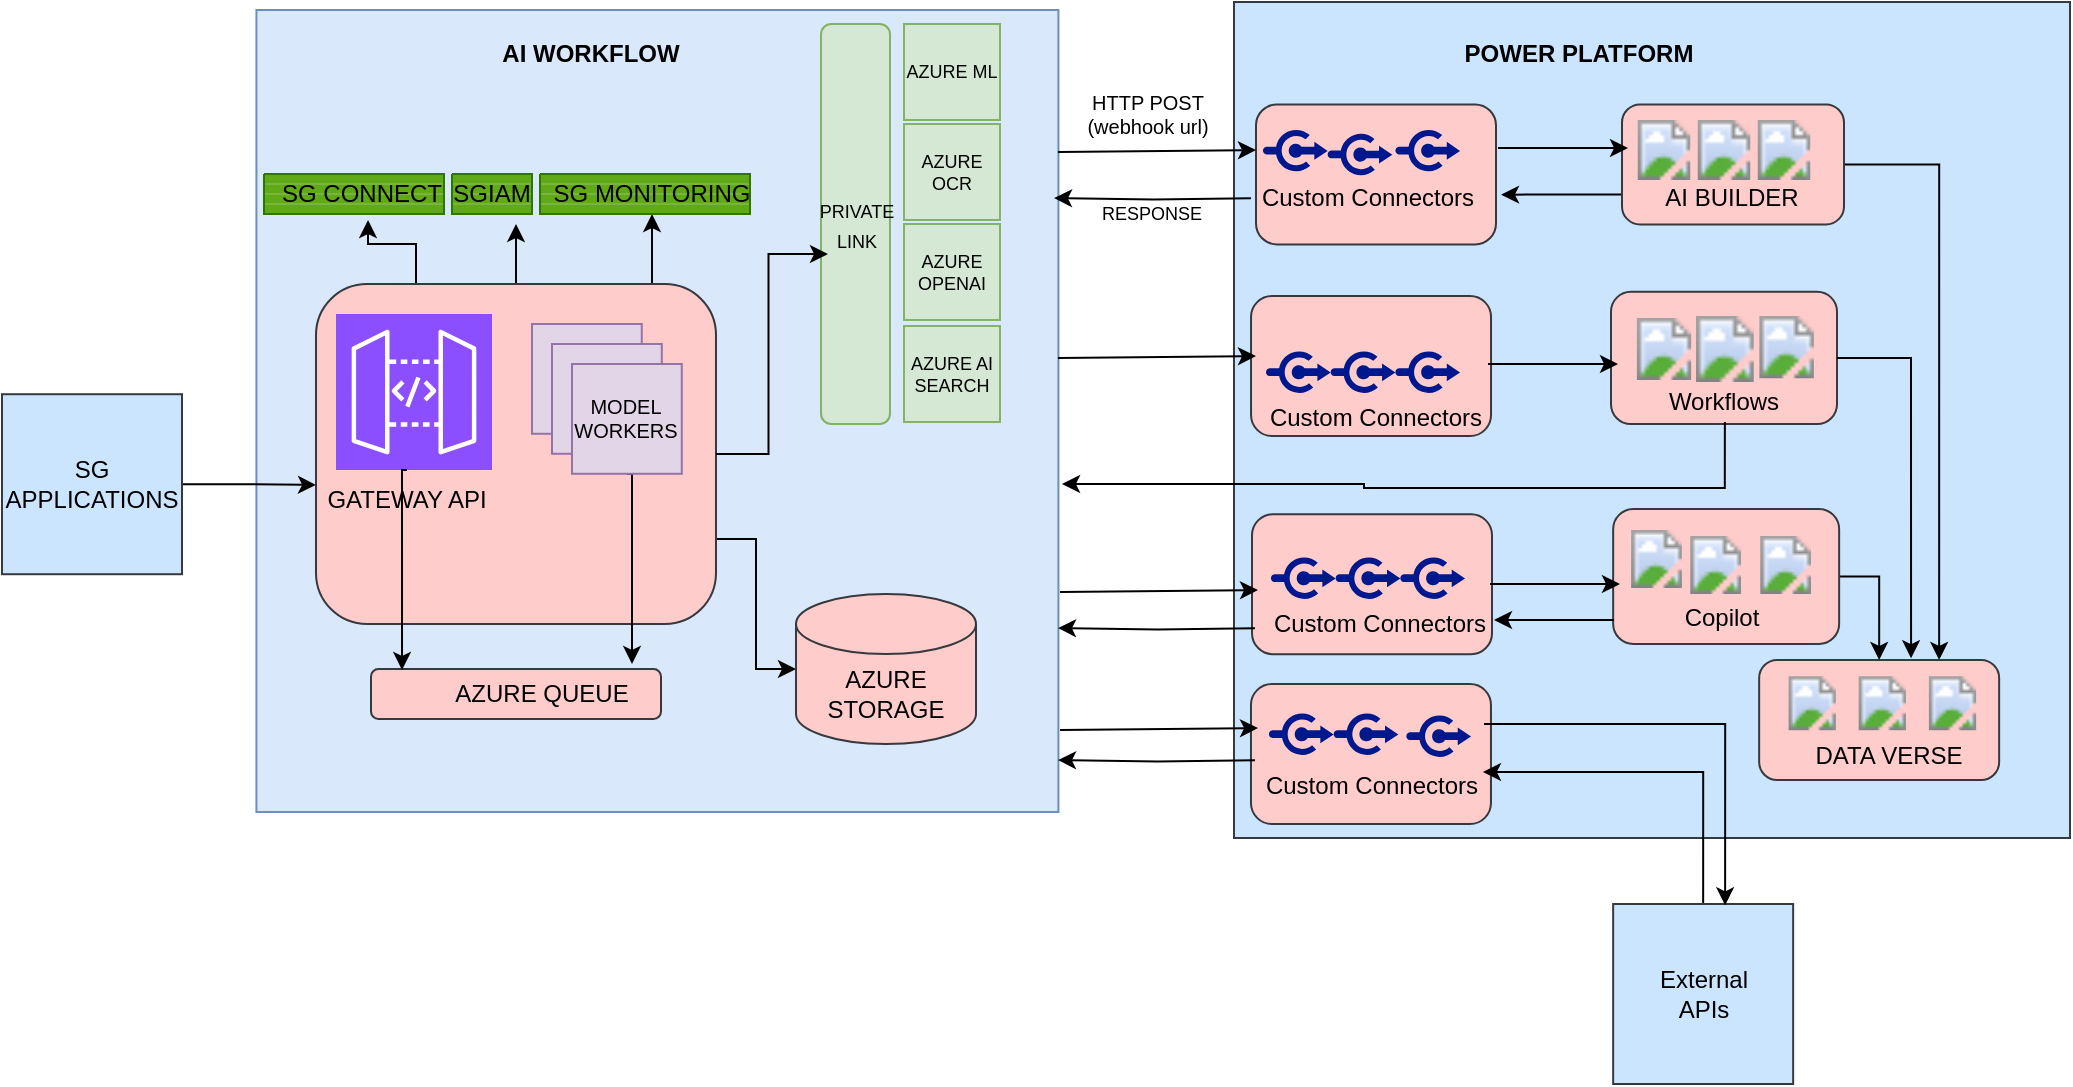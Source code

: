 <mxfile version="26.2.12">
  <diagram name="Page-1" id="-ZEGbbb4KFgpcQj7vi7V">
    <mxGraphModel dx="1019" dy="567" grid="1" gridSize="10" guides="1" tooltips="1" connect="1" arrows="1" fold="1" page="1" pageScale="1" pageWidth="850" pageHeight="1100" math="0" shadow="0">
      <root>
        <mxCell id="0" />
        <mxCell id="1" parent="0" />
        <mxCell id="Of06rXtQwyT8jazibSlD-1" value="" style="whiteSpace=wrap;html=1;aspect=fixed;fillColor=#dae8fc;strokeColor=#6c8ebf;" vertex="1" parent="1">
          <mxGeometry x="137.21" y="43" width="401" height="401" as="geometry" />
        </mxCell>
        <mxCell id="Of06rXtQwyT8jazibSlD-2" value="" style="whiteSpace=wrap;html=1;aspect=fixed;fillColor=#cce5ff;strokeColor=#36393d;" vertex="1" parent="1">
          <mxGeometry x="626" y="39" width="418" height="418" as="geometry" />
        </mxCell>
        <mxCell id="Of06rXtQwyT8jazibSlD-12" value="" style="rounded=1;whiteSpace=wrap;html=1;fillColor=#ffcccc;strokeColor=#36393d;" vertex="1" parent="1">
          <mxGeometry x="814.5" y="183.9" width="113" height="66.1" as="geometry" />
        </mxCell>
        <mxCell id="Of06rXtQwyT8jazibSlD-13" value="" style="image;aspect=fixed;html=1;points=[];align=center;fontSize=12;image=img/lib/azure2/power_platform/PowerAutomate.svg;" vertex="1" parent="1">
          <mxGeometry x="821.43" y="197" width="39.15" height="31" as="geometry" />
        </mxCell>
        <mxCell id="Of06rXtQwyT8jazibSlD-170" style="edgeStyle=orthogonalEdgeStyle;rounded=0;orthogonalLoop=1;jettySize=auto;html=1;exitX=0.5;exitY=1;exitDx=0;exitDy=0;" edge="1" parent="1" source="Of06rXtQwyT8jazibSlD-14">
          <mxGeometry relative="1" as="geometry">
            <mxPoint x="540.0" y="280.0" as="targetPoint" />
            <Array as="points">
              <mxPoint x="871" y="282" />
              <mxPoint x="691" y="282" />
              <mxPoint x="691" y="280" />
            </Array>
          </mxGeometry>
        </mxCell>
        <mxCell id="Of06rXtQwyT8jazibSlD-14" value="Workflows" style="text;html=1;align=center;verticalAlign=middle;whiteSpace=wrap;rounded=0;" vertex="1" parent="1">
          <mxGeometry x="841.43" y="229" width="60" height="20" as="geometry" />
        </mxCell>
        <mxCell id="Of06rXtQwyT8jazibSlD-15" value="" style="image;aspect=fixed;html=1;points=[];align=center;fontSize=12;image=img/lib/azure2/power_platform/PowerAutomate.svg;" vertex="1" parent="1">
          <mxGeometry x="850.6" y="196" width="41.67" height="33" as="geometry" />
        </mxCell>
        <mxCell id="Of06rXtQwyT8jazibSlD-16" value="" style="image;aspect=fixed;html=1;points=[];align=center;fontSize=12;image=img/lib/azure2/power_platform/PowerAutomate.svg;" vertex="1" parent="1">
          <mxGeometry x="882.65" y="196" width="39.31" height="31.13" as="geometry" />
        </mxCell>
        <mxCell id="Of06rXtQwyT8jazibSlD-17" value="" style="rounded=1;whiteSpace=wrap;html=1;fillColor=#ffcccc;strokeColor=#36393d;" vertex="1" parent="1">
          <mxGeometry x="634.52" y="186" width="120" height="70" as="geometry" />
        </mxCell>
        <mxCell id="Of06rXtQwyT8jazibSlD-19" value="POWER PLATFORM" style="text;html=1;align=center;verticalAlign=middle;whiteSpace=wrap;rounded=0;fontStyle=1" vertex="1" parent="1">
          <mxGeometry x="735.58" y="50" width="125" height="30" as="geometry" />
        </mxCell>
        <mxCell id="Of06rXtQwyT8jazibSlD-25" value="Custom Connectors" style="text;html=1;align=center;verticalAlign=middle;whiteSpace=wrap;rounded=0;" vertex="1" parent="1">
          <mxGeometry x="642" y="232.45" width="110" height="30" as="geometry" />
        </mxCell>
        <mxCell id="Of06rXtQwyT8jazibSlD-26" value="" style="sketch=0;aspect=fixed;pointerEvents=1;shadow=0;dashed=0;html=1;strokeColor=none;labelPosition=center;verticalLabelPosition=bottom;verticalAlign=top;align=center;fillColor=#00188D;shape=mxgraph.mscae.enterprise.connectors" vertex="1" parent="1">
          <mxGeometry x="642" y="213.11" width="32.35" height="22" as="geometry" />
        </mxCell>
        <mxCell id="Of06rXtQwyT8jazibSlD-27" value="" style="sketch=0;aspect=fixed;pointerEvents=1;shadow=0;dashed=0;html=1;strokeColor=none;labelPosition=center;verticalLabelPosition=bottom;verticalAlign=top;align=center;fillColor=#00188D;shape=mxgraph.mscae.enterprise.connectors" vertex="1" parent="1">
          <mxGeometry x="674.35" y="213.11" width="32.35" height="22" as="geometry" />
        </mxCell>
        <mxCell id="Of06rXtQwyT8jazibSlD-28" value="" style="sketch=0;aspect=fixed;pointerEvents=1;shadow=0;dashed=0;html=1;strokeColor=none;labelPosition=center;verticalLabelPosition=bottom;verticalAlign=top;align=center;fillColor=#00188D;shape=mxgraph.mscae.enterprise.connectors" vertex="1" parent="1">
          <mxGeometry x="706.7" y="213.11" width="32.35" height="22" as="geometry" />
        </mxCell>
        <mxCell id="Of06rXtQwyT8jazibSlD-29" value="AI WORKFLOW" style="text;html=1;align=center;verticalAlign=middle;whiteSpace=wrap;rounded=0;fontStyle=1" vertex="1" parent="1">
          <mxGeometry x="242" y="50" width="125" height="30" as="geometry" />
        </mxCell>
        <mxCell id="Of06rXtQwyT8jazibSlD-49" style="edgeStyle=orthogonalEdgeStyle;rounded=0;orthogonalLoop=1;jettySize=auto;html=1;exitX=0.5;exitY=0;exitDx=0;exitDy=0;entryX=0.5;entryY=1;entryDx=0;entryDy=0;" edge="1" parent="1">
          <mxGeometry relative="1" as="geometry">
            <mxPoint x="279" y="180" as="sourcePoint" />
            <mxPoint x="267" y="150" as="targetPoint" />
          </mxGeometry>
        </mxCell>
        <mxCell id="Of06rXtQwyT8jazibSlD-69" style="edgeStyle=orthogonalEdgeStyle;rounded=0;orthogonalLoop=1;jettySize=auto;html=1;exitX=1;exitY=0.75;exitDx=0;exitDy=0;" edge="1" parent="1" source="Of06rXtQwyT8jazibSlD-32" target="Of06rXtQwyT8jazibSlD-33">
          <mxGeometry relative="1" as="geometry" />
        </mxCell>
        <mxCell id="Of06rXtQwyT8jazibSlD-127" style="edgeStyle=orthogonalEdgeStyle;rounded=0;orthogonalLoop=1;jettySize=auto;html=1;exitX=0.25;exitY=0;exitDx=0;exitDy=0;entryX=0.578;entryY=1.15;entryDx=0;entryDy=0;entryPerimeter=0;" edge="1" parent="1" source="Of06rXtQwyT8jazibSlD-32" target="Of06rXtQwyT8jazibSlD-34">
          <mxGeometry relative="1" as="geometry" />
        </mxCell>
        <mxCell id="Of06rXtQwyT8jazibSlD-128" style="edgeStyle=orthogonalEdgeStyle;rounded=0;orthogonalLoop=1;jettySize=auto;html=1;exitX=0.75;exitY=0;exitDx=0;exitDy=0;entryX=0.5;entryY=1;entryDx=0;entryDy=0;" edge="1" parent="1" source="Of06rXtQwyT8jazibSlD-32" target="Of06rXtQwyT8jazibSlD-45">
          <mxGeometry relative="1" as="geometry" />
        </mxCell>
        <mxCell id="Of06rXtQwyT8jazibSlD-32" value="" style="rounded=1;whiteSpace=wrap;html=1;fillColor=#ffcccc;strokeColor=#36393d;" vertex="1" parent="1">
          <mxGeometry x="167" y="180" width="200" height="170" as="geometry" />
        </mxCell>
        <mxCell id="Of06rXtQwyT8jazibSlD-33" value="" style="shape=cylinder3;whiteSpace=wrap;html=1;boundedLbl=1;backgroundOutline=1;size=15;fillColor=#ffcccc;strokeColor=#36393d;" vertex="1" parent="1">
          <mxGeometry x="407" y="335" width="90" height="75" as="geometry" />
        </mxCell>
        <mxCell id="Of06rXtQwyT8jazibSlD-34" value="" style="verticalLabelPosition=bottom;verticalAlign=top;html=1;shape=mxgraph.basic.patternFillRect;fillStyle=hor;step=5;fillStrokeWidth=0.2;fillStrokeColor=#dddddd;fillColor=#60a917;fontColor=#ffffff;strokeColor=#2D7600;" vertex="1" parent="1">
          <mxGeometry x="141" y="125" width="90" height="20" as="geometry" />
        </mxCell>
        <mxCell id="Of06rXtQwyT8jazibSlD-35" value="" style="verticalLabelPosition=bottom;verticalAlign=top;html=1;shape=mxgraph.basic.patternFillRect;fillStyle=hor;step=5;fillStrokeWidth=0.2;fillStrokeColor=#dddddd;fillColor=#60a917;fontColor=#ffffff;strokeColor=#2D7600;" vertex="1" parent="1">
          <mxGeometry x="235" y="125" width="40" height="20" as="geometry" />
        </mxCell>
        <mxCell id="Of06rXtQwyT8jazibSlD-36" value="" style="verticalLabelPosition=bottom;verticalAlign=top;html=1;shape=mxgraph.basic.patternFillRect;fillStyle=hor;step=5;fillStrokeWidth=0.2;fillStrokeColor=#dddddd;fillColor=#60a917;fontColor=#ffffff;strokeColor=#2D7600;" vertex="1" parent="1">
          <mxGeometry x="279" y="125" width="105" height="20" as="geometry" />
        </mxCell>
        <mxCell id="Of06rXtQwyT8jazibSlD-37" value="" style="sketch=0;points=[[0,0,0],[0.25,0,0],[0.5,0,0],[0.75,0,0],[1,0,0],[0,1,0],[0.25,1,0],[0.5,1,0],[0.75,1,0],[1,1,0],[0,0.25,0],[0,0.5,0],[0,0.75,0],[1,0.25,0],[1,0.5,0],[1,0.75,0]];outlineConnect=0;fontColor=#232F3E;fillColor=#8C4FFF;strokeColor=#ffffff;dashed=0;verticalLabelPosition=bottom;verticalAlign=top;align=center;html=1;fontSize=12;fontStyle=0;aspect=fixed;shape=mxgraph.aws4.resourceIcon;resIcon=mxgraph.aws4.api_gateway;" vertex="1" parent="1">
          <mxGeometry x="177" y="195" width="78" height="78" as="geometry" />
        </mxCell>
        <mxCell id="Of06rXtQwyT8jazibSlD-38" value="AZURE STORAGE" style="text;html=1;align=center;verticalAlign=middle;whiteSpace=wrap;rounded=0;" vertex="1" parent="1">
          <mxGeometry x="422" y="370" width="60" height="30" as="geometry" />
        </mxCell>
        <mxCell id="Of06rXtQwyT8jazibSlD-40" value="" style="rounded=1;whiteSpace=wrap;html=1;fillColor=#ffcccc;strokeColor=#36393d;" vertex="1" parent="1">
          <mxGeometry x="194.5" y="372.5" width="145" height="25" as="geometry" />
        </mxCell>
        <mxCell id="Of06rXtQwyT8jazibSlD-41" value="AZURE QUEUE" style="text;html=1;align=center;verticalAlign=middle;whiteSpace=wrap;rounded=0;" vertex="1" parent="1">
          <mxGeometry x="235" y="370" width="90" height="30" as="geometry" />
        </mxCell>
        <mxCell id="Of06rXtQwyT8jazibSlD-42" value="GATEWAY API" style="text;html=1;align=center;verticalAlign=middle;whiteSpace=wrap;rounded=0;" vertex="1" parent="1">
          <mxGeometry x="167" y="273" width="91" height="30" as="geometry" />
        </mxCell>
        <mxCell id="Of06rXtQwyT8jazibSlD-43" value="SG CONNECT" style="text;html=1;align=center;verticalAlign=middle;whiteSpace=wrap;rounded=0;" vertex="1" parent="1">
          <mxGeometry x="145" y="126.25" width="90" height="17.5" as="geometry" />
        </mxCell>
        <mxCell id="Of06rXtQwyT8jazibSlD-44" value="SGIAM" style="text;html=1;align=center;verticalAlign=middle;whiteSpace=wrap;rounded=0;" vertex="1" parent="1">
          <mxGeometry x="225" y="120" width="60" height="30" as="geometry" />
        </mxCell>
        <mxCell id="Of06rXtQwyT8jazibSlD-45" value="SG MONITORING" style="text;html=1;align=center;verticalAlign=middle;whiteSpace=wrap;rounded=0;" vertex="1" parent="1">
          <mxGeometry x="275" y="125.0" width="120" height="20" as="geometry" />
        </mxCell>
        <mxCell id="Of06rXtQwyT8jazibSlD-59" style="edgeStyle=orthogonalEdgeStyle;rounded=0;orthogonalLoop=1;jettySize=auto;html=1;exitX=1;exitY=0.5;exitDx=0;exitDy=0;entryX=0;entryY=0.25;entryDx=0;entryDy=0;" edge="1" parent="1" source="Of06rXtQwyT8jazibSlD-54" target="Of06rXtQwyT8jazibSlD-42">
          <mxGeometry relative="1" as="geometry" />
        </mxCell>
        <mxCell id="Of06rXtQwyT8jazibSlD-54" value="" style="whiteSpace=wrap;html=1;aspect=fixed;fillColor=#cce5ff;strokeColor=#36393d;" vertex="1" parent="1">
          <mxGeometry x="10" y="235.11" width="90" height="90" as="geometry" />
        </mxCell>
        <mxCell id="Of06rXtQwyT8jazibSlD-55" value="SG APPLICATIONS" style="text;html=1;align=center;verticalAlign=middle;whiteSpace=wrap;rounded=0;" vertex="1" parent="1">
          <mxGeometry x="20" y="265.11" width="70" height="30" as="geometry" />
        </mxCell>
        <mxCell id="Of06rXtQwyT8jazibSlD-62" value="" style="whiteSpace=wrap;html=1;aspect=fixed;fillColor=#e1d5e7;strokeColor=#9673a6;" vertex="1" parent="1">
          <mxGeometry x="275" y="200.0" width="54.89" height="54.89" as="geometry" />
        </mxCell>
        <mxCell id="Of06rXtQwyT8jazibSlD-64" value="" style="whiteSpace=wrap;html=1;aspect=fixed;fillColor=#e1d5e7;strokeColor=#9673a6;" vertex="1" parent="1">
          <mxGeometry x="285" y="210.0" width="54.89" height="54.89" as="geometry" />
        </mxCell>
        <mxCell id="Of06rXtQwyT8jazibSlD-68" style="edgeStyle=orthogonalEdgeStyle;rounded=0;orthogonalLoop=1;jettySize=auto;html=1;exitX=0.5;exitY=1;exitDx=0;exitDy=0;entryX=1;entryY=0;entryDx=0;entryDy=0;" edge="1" parent="1" source="Of06rXtQwyT8jazibSlD-65" target="Of06rXtQwyT8jazibSlD-41">
          <mxGeometry relative="1" as="geometry">
            <Array as="points">
              <mxPoint x="325" y="275" />
            </Array>
          </mxGeometry>
        </mxCell>
        <mxCell id="Of06rXtQwyT8jazibSlD-65" value="" style="whiteSpace=wrap;html=1;aspect=fixed;fillColor=#e1d5e7;strokeColor=#9673a6;" vertex="1" parent="1">
          <mxGeometry x="295" y="220.0" width="54.89" height="54.89" as="geometry" />
        </mxCell>
        <mxCell id="Of06rXtQwyT8jazibSlD-66" value="MODEL WORKERS" style="text;html=1;align=center;verticalAlign=middle;whiteSpace=wrap;rounded=0;fontSize=10;" vertex="1" parent="1">
          <mxGeometry x="292.45" y="232.45" width="60" height="30" as="geometry" />
        </mxCell>
        <mxCell id="Of06rXtQwyT8jazibSlD-67" style="edgeStyle=orthogonalEdgeStyle;rounded=0;orthogonalLoop=1;jettySize=auto;html=1;exitX=0.5;exitY=0;exitDx=0;exitDy=0;entryX=0.107;entryY=0.02;entryDx=0;entryDy=0;entryPerimeter=0;" edge="1" parent="1" source="Of06rXtQwyT8jazibSlD-42" target="Of06rXtQwyT8jazibSlD-40">
          <mxGeometry relative="1" as="geometry">
            <Array as="points">
              <mxPoint x="210" y="273" />
            </Array>
          </mxGeometry>
        </mxCell>
        <mxCell id="Of06rXtQwyT8jazibSlD-76" value="HTTP POST&lt;div&gt;(webhook url)&lt;/div&gt;" style="text;html=1;align=center;verticalAlign=middle;whiteSpace=wrap;rounded=0;fontSize=10;" vertex="1" parent="1">
          <mxGeometry x="538.21" y="80" width="90" height="30" as="geometry" />
        </mxCell>
        <mxCell id="Of06rXtQwyT8jazibSlD-156" style="edgeStyle=orthogonalEdgeStyle;rounded=0;orthogonalLoop=1;jettySize=auto;html=1;exitX=1;exitY=0.5;exitDx=0;exitDy=0;entryX=0.75;entryY=0;entryDx=0;entryDy=0;" edge="1" parent="1" source="Of06rXtQwyT8jazibSlD-84" target="Of06rXtQwyT8jazibSlD-89">
          <mxGeometry relative="1" as="geometry" />
        </mxCell>
        <mxCell id="Of06rXtQwyT8jazibSlD-164" style="edgeStyle=orthogonalEdgeStyle;rounded=0;orthogonalLoop=1;jettySize=auto;html=1;exitX=0;exitY=0.75;exitDx=0;exitDy=0;entryX=1.021;entryY=0.645;entryDx=0;entryDy=0;entryPerimeter=0;" edge="1" parent="1" source="Of06rXtQwyT8jazibSlD-84" target="Of06rXtQwyT8jazibSlD-135">
          <mxGeometry relative="1" as="geometry">
            <mxPoint x="770" y="137" as="targetPoint" />
            <Array as="points" />
          </mxGeometry>
        </mxCell>
        <mxCell id="Of06rXtQwyT8jazibSlD-84" value="" style="rounded=1;whiteSpace=wrap;html=1;fillColor=#ffcccc;strokeColor=#36393d;" vertex="1" parent="1">
          <mxGeometry x="820" y="90.21" width="111" height="60" as="geometry" />
        </mxCell>
        <mxCell id="Of06rXtQwyT8jazibSlD-85" value="" style="image;aspect=fixed;html=1;points=[];align=center;fontSize=12;image=img/lib/azure2/power_platform/AIBuilder.svg;" vertex="1" parent="1">
          <mxGeometry x="826" y="98" width="30" height="30" as="geometry" />
        </mxCell>
        <mxCell id="Of06rXtQwyT8jazibSlD-86" value="" style="image;aspect=fixed;html=1;points=[];align=center;fontSize=12;image=img/lib/azure2/power_platform/AIBuilder.svg;" vertex="1" parent="1">
          <mxGeometry x="856" y="98" width="30" height="30" as="geometry" />
        </mxCell>
        <mxCell id="Of06rXtQwyT8jazibSlD-87" value="" style="image;aspect=fixed;html=1;points=[];align=center;fontSize=12;image=img/lib/azure2/power_platform/AIBuilder.svg;" vertex="1" parent="1">
          <mxGeometry x="886" y="98" width="30" height="30" as="geometry" />
        </mxCell>
        <mxCell id="Of06rXtQwyT8jazibSlD-88" value="AI BUILDER" style="text;html=1;align=center;verticalAlign=middle;whiteSpace=wrap;rounded=0;" vertex="1" parent="1">
          <mxGeometry x="840.08" y="122.16" width="70.42" height="30" as="geometry" />
        </mxCell>
        <mxCell id="Of06rXtQwyT8jazibSlD-89" value="" style="rounded=1;whiteSpace=wrap;html=1;fillColor=#ffcccc;strokeColor=#36393d;" vertex="1" parent="1">
          <mxGeometry x="888.58" y="368" width="120" height="60" as="geometry" />
        </mxCell>
        <mxCell id="Of06rXtQwyT8jazibSlD-90" value="" style="image;aspect=fixed;html=1;points=[];align=center;fontSize=12;image=img/lib/azure2/power_platform/Dataverse.svg;" vertex="1" parent="1">
          <mxGeometry x="897.58" y="376.11" width="35.04" height="27" as="geometry" />
        </mxCell>
        <mxCell id="Of06rXtQwyT8jazibSlD-93" value="" style="image;aspect=fixed;html=1;points=[];align=center;fontSize=12;image=img/lib/azure2/power_platform/Dataverse.svg;" vertex="1" parent="1">
          <mxGeometry x="932.62" y="376.11" width="35.04" height="27" as="geometry" />
        </mxCell>
        <mxCell id="Of06rXtQwyT8jazibSlD-94" value="" style="image;aspect=fixed;html=1;points=[];align=center;fontSize=12;image=img/lib/azure2/power_platform/Dataverse.svg;" vertex="1" parent="1">
          <mxGeometry x="967.73" y="376.11" width="35.04" height="27" as="geometry" />
        </mxCell>
        <mxCell id="Of06rXtQwyT8jazibSlD-95" value="DATA VERSE" style="text;html=1;align=center;verticalAlign=middle;whiteSpace=wrap;rounded=0;" vertex="1" parent="1">
          <mxGeometry x="913.5" y="400.5" width="79" height="30" as="geometry" />
        </mxCell>
        <mxCell id="Of06rXtQwyT8jazibSlD-113" value="AZURE ML" style="whiteSpace=wrap;html=1;aspect=fixed;fontSize=9;fillColor=#d5e8d4;strokeColor=#82b366;" vertex="1" parent="1">
          <mxGeometry x="461" y="50" width="48" height="48" as="geometry" />
        </mxCell>
        <mxCell id="Of06rXtQwyT8jazibSlD-117" value="AZURE OCR" style="whiteSpace=wrap;html=1;aspect=fixed;fontSize=9;fillColor=#d5e8d4;strokeColor=#82b366;" vertex="1" parent="1">
          <mxGeometry x="461" y="100" width="48" height="48" as="geometry" />
        </mxCell>
        <mxCell id="Of06rXtQwyT8jazibSlD-118" value="AZURE OPENAI" style="whiteSpace=wrap;html=1;aspect=fixed;fontSize=9;fillColor=#d5e8d4;strokeColor=#82b366;" vertex="1" parent="1">
          <mxGeometry x="461" y="150" width="48" height="48" as="geometry" />
        </mxCell>
        <mxCell id="Of06rXtQwyT8jazibSlD-119" value="AZURE AI SEARCH" style="whiteSpace=wrap;html=1;aspect=fixed;fontSize=9;fillColor=#d5e8d4;strokeColor=#82b366;" vertex="1" parent="1">
          <mxGeometry x="461" y="201" width="48" height="48" as="geometry" />
        </mxCell>
        <mxCell id="Of06rXtQwyT8jazibSlD-112" value="&lt;font style=&quot;font-size: 9px;&quot;&gt;PRIVATE LINK&lt;/font&gt;" style="rounded=1;whiteSpace=wrap;html=1;direction=east;fillColor=#d5e8d4;strokeColor=#82b366;" vertex="1" parent="1">
          <mxGeometry x="419.5" y="50" width="34.5" height="200" as="geometry" />
        </mxCell>
        <mxCell id="Of06rXtQwyT8jazibSlD-121" style="edgeStyle=orthogonalEdgeStyle;rounded=0;orthogonalLoop=1;jettySize=auto;html=1;exitX=1;exitY=0.5;exitDx=0;exitDy=0;entryX=0.101;entryY=0.575;entryDx=0;entryDy=0;entryPerimeter=0;" edge="1" parent="1" source="Of06rXtQwyT8jazibSlD-32" target="Of06rXtQwyT8jazibSlD-112">
          <mxGeometry relative="1" as="geometry" />
        </mxCell>
        <mxCell id="Of06rXtQwyT8jazibSlD-135" value="" style="rounded=1;whiteSpace=wrap;html=1;fillColor=#ffcccc;strokeColor=#36393d;" vertex="1" parent="1">
          <mxGeometry x="637" y="90.21" width="120" height="70" as="geometry" />
        </mxCell>
        <mxCell id="Of06rXtQwyT8jazibSlD-136" value="Custom Connectors" style="text;html=1;align=center;verticalAlign=middle;whiteSpace=wrap;rounded=0;" vertex="1" parent="1">
          <mxGeometry x="638.48" y="124.32" width="110" height="25.68" as="geometry" />
        </mxCell>
        <mxCell id="Of06rXtQwyT8jazibSlD-137" value="" style="sketch=0;aspect=fixed;pointerEvents=1;shadow=0;dashed=0;html=1;strokeColor=none;labelPosition=center;verticalLabelPosition=bottom;verticalAlign=top;align=center;fillColor=#00188D;shape=mxgraph.mscae.enterprise.connectors" vertex="1" parent="1">
          <mxGeometry x="640.48" y="102.32" width="32.35" height="22" as="geometry" />
        </mxCell>
        <mxCell id="Of06rXtQwyT8jazibSlD-138" value="" style="sketch=0;aspect=fixed;pointerEvents=1;shadow=0;dashed=0;html=1;strokeColor=none;labelPosition=center;verticalLabelPosition=bottom;verticalAlign=top;align=center;fillColor=#00188D;shape=mxgraph.mscae.enterprise.connectors" vertex="1" parent="1">
          <mxGeometry x="672.83" y="104.25" width="32.35" height="22" as="geometry" />
        </mxCell>
        <mxCell id="Of06rXtQwyT8jazibSlD-139" value="" style="sketch=0;aspect=fixed;pointerEvents=1;shadow=0;dashed=0;html=1;strokeColor=none;labelPosition=center;verticalLabelPosition=bottom;verticalAlign=top;align=center;fillColor=#00188D;shape=mxgraph.mscae.enterprise.connectors" vertex="1" parent="1">
          <mxGeometry x="706.7" y="102.32" width="32.35" height="22" as="geometry" />
        </mxCell>
        <mxCell id="Of06rXtQwyT8jazibSlD-146" value="" style="rounded=1;whiteSpace=wrap;html=1;fillColor=#ffcccc;strokeColor=#36393d;" vertex="1" parent="1">
          <mxGeometry x="635" y="295.11" width="120" height="70" as="geometry" />
        </mxCell>
        <mxCell id="Of06rXtQwyT8jazibSlD-147" value="Custom Connectors" style="text;html=1;align=center;verticalAlign=middle;whiteSpace=wrap;rounded=0;" vertex="1" parent="1">
          <mxGeometry x="644.48" y="335.45" width="110" height="30" as="geometry" />
        </mxCell>
        <mxCell id="Of06rXtQwyT8jazibSlD-148" value="" style="sketch=0;aspect=fixed;pointerEvents=1;shadow=0;dashed=0;html=1;strokeColor=none;labelPosition=center;verticalLabelPosition=bottom;verticalAlign=top;align=center;fillColor=#00188D;shape=mxgraph.mscae.enterprise.connectors" vertex="1" parent="1">
          <mxGeometry x="644.48" y="316.11" width="32.35" height="22" as="geometry" />
        </mxCell>
        <mxCell id="Of06rXtQwyT8jazibSlD-149" value="" style="sketch=0;aspect=fixed;pointerEvents=1;shadow=0;dashed=0;html=1;strokeColor=none;labelPosition=center;verticalLabelPosition=bottom;verticalAlign=top;align=center;fillColor=#00188D;shape=mxgraph.mscae.enterprise.connectors" vertex="1" parent="1">
          <mxGeometry x="676.83" y="316.11" width="32.35" height="22" as="geometry" />
        </mxCell>
        <mxCell id="Of06rXtQwyT8jazibSlD-150" value="" style="sketch=0;aspect=fixed;pointerEvents=1;shadow=0;dashed=0;html=1;strokeColor=none;labelPosition=center;verticalLabelPosition=bottom;verticalAlign=top;align=center;fillColor=#00188D;shape=mxgraph.mscae.enterprise.connectors" vertex="1" parent="1">
          <mxGeometry x="709.18" y="316.11" width="32.35" height="22" as="geometry" />
        </mxCell>
        <mxCell id="Of06rXtQwyT8jazibSlD-158" style="edgeStyle=orthogonalEdgeStyle;rounded=0;orthogonalLoop=1;jettySize=auto;html=1;exitX=1;exitY=0.5;exitDx=0;exitDy=0;entryX=0.5;entryY=0;entryDx=0;entryDy=0;" edge="1" parent="1" source="Of06rXtQwyT8jazibSlD-151" target="Of06rXtQwyT8jazibSlD-89">
          <mxGeometry relative="1" as="geometry" />
        </mxCell>
        <mxCell id="Of06rXtQwyT8jazibSlD-151" value="" style="rounded=1;whiteSpace=wrap;html=1;fillColor=#ffcccc;strokeColor=#36393d;" vertex="1" parent="1">
          <mxGeometry x="815.58" y="292.45" width="113" height="67.55" as="geometry" />
        </mxCell>
        <mxCell id="Of06rXtQwyT8jazibSlD-152" value="" style="image;aspect=fixed;html=1;points=[];align=center;fontSize=12;image=img/lib/azure2/power_platform/CopilotStudio.svg;" vertex="1" parent="1">
          <mxGeometry x="821.43" y="303" width="31.64" height="29" as="geometry" />
        </mxCell>
        <mxCell id="Of06rXtQwyT8jazibSlD-153" value="" style="image;aspect=fixed;html=1;points=[];align=center;fontSize=12;image=img/lib/azure2/power_platform/CopilotStudio.svg;" vertex="1" parent="1">
          <mxGeometry x="851.01" y="306" width="31.64" height="29" as="geometry" />
        </mxCell>
        <mxCell id="Of06rXtQwyT8jazibSlD-154" value="" style="image;aspect=fixed;html=1;points=[];align=center;fontSize=12;image=img/lib/azure2/power_platform/CopilotStudio.svg;" vertex="1" parent="1">
          <mxGeometry x="886" y="306" width="31.64" height="29" as="geometry" />
        </mxCell>
        <mxCell id="Of06rXtQwyT8jazibSlD-155" value="Copilot" style="text;html=1;align=center;verticalAlign=middle;whiteSpace=wrap;rounded=0;" vertex="1" parent="1">
          <mxGeometry x="840.08" y="332.45" width="60" height="30" as="geometry" />
        </mxCell>
        <mxCell id="Of06rXtQwyT8jazibSlD-157" style="edgeStyle=orthogonalEdgeStyle;rounded=0;orthogonalLoop=1;jettySize=auto;html=1;exitX=1;exitY=0.5;exitDx=0;exitDy=0;entryX=0.633;entryY=-0.015;entryDx=0;entryDy=0;entryPerimeter=0;" edge="1" parent="1" source="Of06rXtQwyT8jazibSlD-12" target="Of06rXtQwyT8jazibSlD-89">
          <mxGeometry relative="1" as="geometry" />
        </mxCell>
        <mxCell id="Of06rXtQwyT8jazibSlD-165" value="" style="endArrow=classic;html=1;rounded=0;exitX=0.995;exitY=0.446;exitDx=0;exitDy=0;exitPerimeter=0;entryX=0;entryY=0.25;entryDx=0;entryDy=0;" edge="1" parent="1">
          <mxGeometry width="50" height="50" relative="1" as="geometry">
            <mxPoint x="538" y="114" as="sourcePoint" />
            <mxPoint x="637" y="113" as="targetPoint" />
          </mxGeometry>
        </mxCell>
        <mxCell id="Of06rXtQwyT8jazibSlD-169" style="edgeStyle=orthogonalEdgeStyle;rounded=0;orthogonalLoop=1;jettySize=auto;html=1;exitX=0;exitY=0.5;exitDx=0;exitDy=0;" edge="1" parent="1">
          <mxGeometry relative="1" as="geometry">
            <mxPoint x="634.48" y="137.16" as="sourcePoint" />
            <mxPoint x="536" y="137" as="targetPoint" />
          </mxGeometry>
        </mxCell>
        <mxCell id="Of06rXtQwyT8jazibSlD-174" value="" style="endArrow=classic;html=1;rounded=0;exitX=0.995;exitY=0.446;exitDx=0;exitDy=0;exitPerimeter=0;entryX=0;entryY=0.25;entryDx=0;entryDy=0;" edge="1" parent="1">
          <mxGeometry width="50" height="50" relative="1" as="geometry">
            <mxPoint x="538" y="217" as="sourcePoint" />
            <mxPoint x="637" y="216" as="targetPoint" />
          </mxGeometry>
        </mxCell>
        <mxCell id="Of06rXtQwyT8jazibSlD-175" value="" style="endArrow=classic;html=1;rounded=0;exitX=0.995;exitY=0.446;exitDx=0;exitDy=0;exitPerimeter=0;entryX=0;entryY=0.25;entryDx=0;entryDy=0;" edge="1" parent="1">
          <mxGeometry width="50" height="50" relative="1" as="geometry">
            <mxPoint x="539" y="334" as="sourcePoint" />
            <mxPoint x="638" y="333" as="targetPoint" />
          </mxGeometry>
        </mxCell>
        <mxCell id="Of06rXtQwyT8jazibSlD-178" value="" style="edgeStyle=orthogonalEdgeStyle;rounded=0;orthogonalLoop=1;jettySize=auto;html=1;" edge="1" parent="1">
          <mxGeometry relative="1" as="geometry">
            <mxPoint x="754" y="330" as="sourcePoint" />
            <mxPoint x="819" y="330" as="targetPoint" />
            <Array as="points">
              <mxPoint x="769" y="330" />
              <mxPoint x="769" y="330" />
            </Array>
          </mxGeometry>
        </mxCell>
        <mxCell id="Of06rXtQwyT8jazibSlD-179" value="" style="edgeStyle=orthogonalEdgeStyle;rounded=0;orthogonalLoop=1;jettySize=auto;html=1;" edge="1" parent="1">
          <mxGeometry relative="1" as="geometry">
            <mxPoint x="753" y="220" as="sourcePoint" />
            <mxPoint x="818" y="220" as="targetPoint" />
            <Array as="points">
              <mxPoint x="768" y="220" />
              <mxPoint x="768" y="220" />
            </Array>
          </mxGeometry>
        </mxCell>
        <mxCell id="Of06rXtQwyT8jazibSlD-180" value="" style="edgeStyle=orthogonalEdgeStyle;rounded=0;orthogonalLoop=1;jettySize=auto;html=1;" edge="1" parent="1">
          <mxGeometry relative="1" as="geometry">
            <mxPoint x="758" y="112" as="sourcePoint" />
            <mxPoint x="823" y="112" as="targetPoint" />
            <Array as="points">
              <mxPoint x="773" y="112" />
              <mxPoint x="773" y="112" />
            </Array>
          </mxGeometry>
        </mxCell>
        <mxCell id="Of06rXtQwyT8jazibSlD-182" value="RESPONSE" style="text;html=1;align=center;verticalAlign=middle;whiteSpace=wrap;rounded=0;fontSize=9;" vertex="1" parent="1">
          <mxGeometry x="560" y="130.21" width="50" height="30" as="geometry" />
        </mxCell>
        <mxCell id="Of06rXtQwyT8jazibSlD-183" style="edgeStyle=orthogonalEdgeStyle;rounded=0;orthogonalLoop=1;jettySize=auto;html=1;exitX=0;exitY=0.5;exitDx=0;exitDy=0;" edge="1" parent="1">
          <mxGeometry relative="1" as="geometry">
            <mxPoint x="636.48" y="352.16" as="sourcePoint" />
            <mxPoint x="538" y="352" as="targetPoint" />
          </mxGeometry>
        </mxCell>
        <mxCell id="Of06rXtQwyT8jazibSlD-185" style="edgeStyle=orthogonalEdgeStyle;rounded=0;orthogonalLoop=1;jettySize=auto;html=1;exitX=0;exitY=0.75;exitDx=0;exitDy=0;entryX=1.021;entryY=0.645;entryDx=0;entryDy=0;entryPerimeter=0;" edge="1" parent="1">
          <mxGeometry relative="1" as="geometry">
            <mxPoint x="816" y="348" as="sourcePoint" />
            <mxPoint x="756" y="348" as="targetPoint" />
            <Array as="points" />
          </mxGeometry>
        </mxCell>
        <mxCell id="Of06rXtQwyT8jazibSlD-186" value="" style="rounded=1;whiteSpace=wrap;html=1;fillColor=#ffcccc;strokeColor=#36393d;" vertex="1" parent="1">
          <mxGeometry x="634.48" y="380" width="120" height="70" as="geometry" />
        </mxCell>
        <mxCell id="Of06rXtQwyT8jazibSlD-187" value="Custom Connectors" style="text;html=1;align=center;verticalAlign=middle;whiteSpace=wrap;rounded=0;" vertex="1" parent="1">
          <mxGeometry x="640.48" y="416.45" width="110" height="30" as="geometry" />
        </mxCell>
        <mxCell id="Of06rXtQwyT8jazibSlD-188" value="" style="sketch=0;aspect=fixed;pointerEvents=1;shadow=0;dashed=0;html=1;strokeColor=none;labelPosition=center;verticalLabelPosition=bottom;verticalAlign=top;align=center;fillColor=#00188D;shape=mxgraph.mscae.enterprise.connectors" vertex="1" parent="1">
          <mxGeometry x="643.48" y="394.11" width="32.35" height="22" as="geometry" />
        </mxCell>
        <mxCell id="Of06rXtQwyT8jazibSlD-189" value="" style="sketch=0;aspect=fixed;pointerEvents=1;shadow=0;dashed=0;html=1;strokeColor=none;labelPosition=center;verticalLabelPosition=bottom;verticalAlign=top;align=center;fillColor=#00188D;shape=mxgraph.mscae.enterprise.connectors" vertex="1" parent="1">
          <mxGeometry x="675.83" y="394.11" width="32.35" height="22" as="geometry" />
        </mxCell>
        <mxCell id="Of06rXtQwyT8jazibSlD-190" value="" style="sketch=0;aspect=fixed;pointerEvents=1;shadow=0;dashed=0;html=1;strokeColor=none;labelPosition=center;verticalLabelPosition=bottom;verticalAlign=top;align=center;fillColor=#00188D;shape=mxgraph.mscae.enterprise.connectors" vertex="1" parent="1">
          <mxGeometry x="712.18" y="395.11" width="32.35" height="22" as="geometry" />
        </mxCell>
        <mxCell id="Of06rXtQwyT8jazibSlD-199" style="edgeStyle=orthogonalEdgeStyle;rounded=0;orthogonalLoop=1;jettySize=auto;html=1;exitX=0.5;exitY=0;exitDx=0;exitDy=0;entryX=1;entryY=0.25;entryDx=0;entryDy=0;" edge="1" parent="1" source="Of06rXtQwyT8jazibSlD-191" target="Of06rXtQwyT8jazibSlD-187">
          <mxGeometry relative="1" as="geometry" />
        </mxCell>
        <mxCell id="Of06rXtQwyT8jazibSlD-191" value="" style="whiteSpace=wrap;html=1;aspect=fixed;fillColor=#cce5ff;strokeColor=#36393d;" vertex="1" parent="1">
          <mxGeometry x="815.58" y="490" width="90" height="90" as="geometry" />
        </mxCell>
        <mxCell id="Of06rXtQwyT8jazibSlD-192" value="External APIs" style="text;html=1;align=center;verticalAlign=middle;whiteSpace=wrap;rounded=0;" vertex="1" parent="1">
          <mxGeometry x="825.58" y="520" width="70" height="30" as="geometry" />
        </mxCell>
        <mxCell id="Of06rXtQwyT8jazibSlD-193" style="edgeStyle=orthogonalEdgeStyle;rounded=0;orthogonalLoop=1;jettySize=auto;html=1;entryX=0.622;entryY=0.007;entryDx=0;entryDy=0;entryPerimeter=0;" edge="1" parent="1" target="Of06rXtQwyT8jazibSlD-191">
          <mxGeometry relative="1" as="geometry">
            <mxPoint x="760" y="400" as="sourcePoint" />
            <Array as="points">
              <mxPoint x="751" y="400" />
              <mxPoint x="872" y="400" />
            </Array>
          </mxGeometry>
        </mxCell>
        <mxCell id="Of06rXtQwyT8jazibSlD-195" value="" style="endArrow=classic;html=1;rounded=0;exitX=0.995;exitY=0.446;exitDx=0;exitDy=0;exitPerimeter=0;entryX=0;entryY=0.25;entryDx=0;entryDy=0;" edge="1" parent="1">
          <mxGeometry width="50" height="50" relative="1" as="geometry">
            <mxPoint x="539" y="403" as="sourcePoint" />
            <mxPoint x="638" y="402" as="targetPoint" />
          </mxGeometry>
        </mxCell>
        <mxCell id="Of06rXtQwyT8jazibSlD-197" style="edgeStyle=orthogonalEdgeStyle;rounded=0;orthogonalLoop=1;jettySize=auto;html=1;exitX=0;exitY=0.5;exitDx=0;exitDy=0;" edge="1" parent="1">
          <mxGeometry relative="1" as="geometry">
            <mxPoint x="636.48" y="418.16" as="sourcePoint" />
            <mxPoint x="538" y="418" as="targetPoint" />
          </mxGeometry>
        </mxCell>
      </root>
    </mxGraphModel>
  </diagram>
</mxfile>
